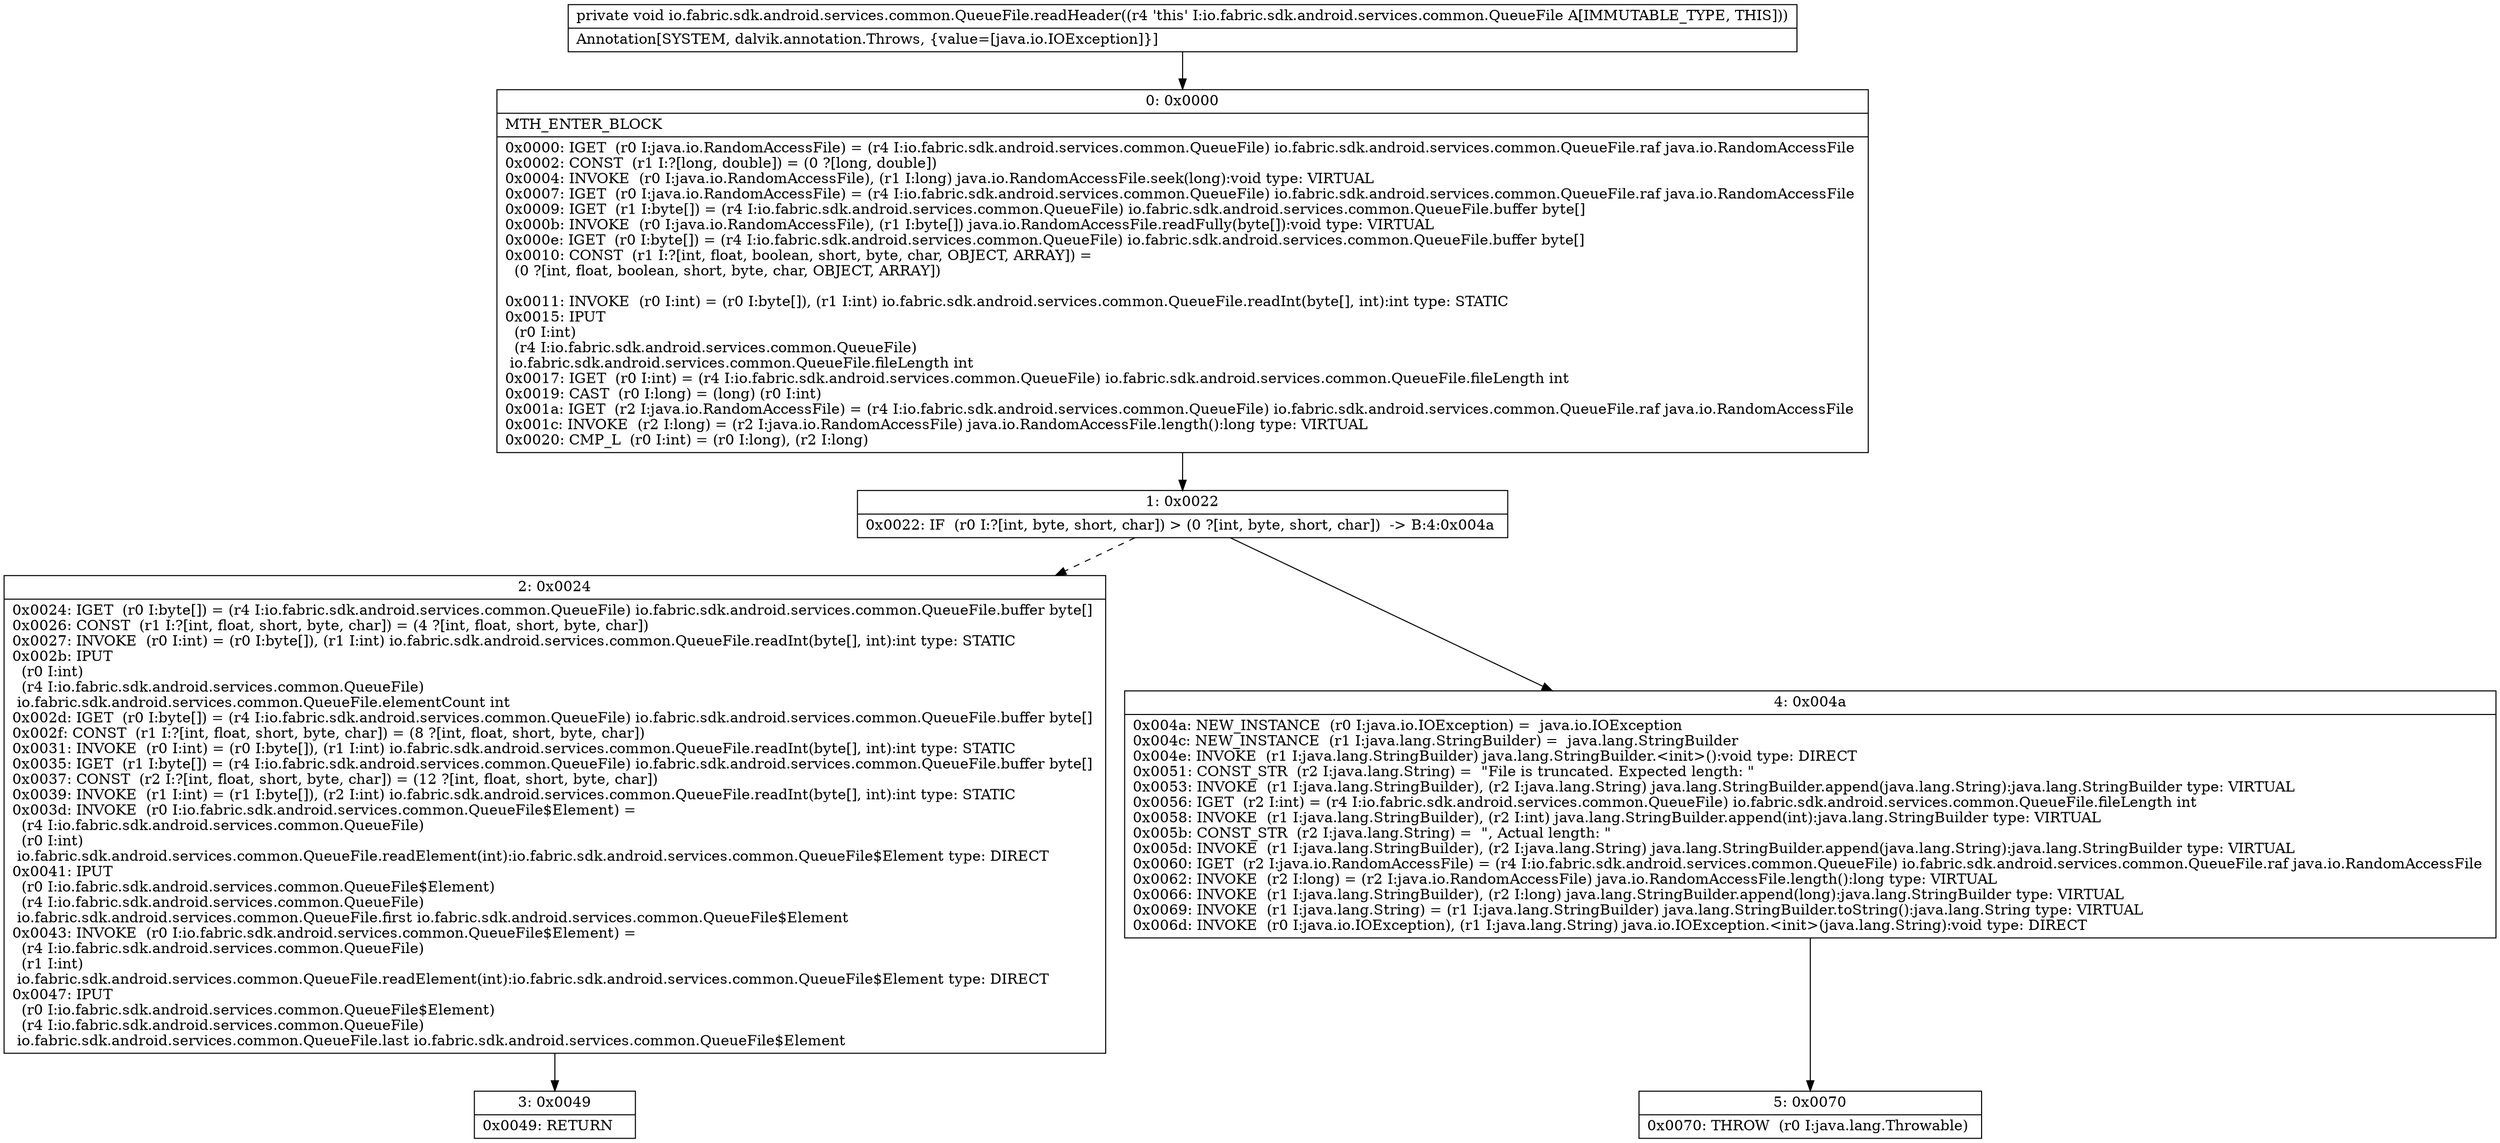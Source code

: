 digraph "CFG forio.fabric.sdk.android.services.common.QueueFile.readHeader()V" {
Node_0 [shape=record,label="{0\:\ 0x0000|MTH_ENTER_BLOCK\l|0x0000: IGET  (r0 I:java.io.RandomAccessFile) = (r4 I:io.fabric.sdk.android.services.common.QueueFile) io.fabric.sdk.android.services.common.QueueFile.raf java.io.RandomAccessFile \l0x0002: CONST  (r1 I:?[long, double]) = (0 ?[long, double]) \l0x0004: INVOKE  (r0 I:java.io.RandomAccessFile), (r1 I:long) java.io.RandomAccessFile.seek(long):void type: VIRTUAL \l0x0007: IGET  (r0 I:java.io.RandomAccessFile) = (r4 I:io.fabric.sdk.android.services.common.QueueFile) io.fabric.sdk.android.services.common.QueueFile.raf java.io.RandomAccessFile \l0x0009: IGET  (r1 I:byte[]) = (r4 I:io.fabric.sdk.android.services.common.QueueFile) io.fabric.sdk.android.services.common.QueueFile.buffer byte[] \l0x000b: INVOKE  (r0 I:java.io.RandomAccessFile), (r1 I:byte[]) java.io.RandomAccessFile.readFully(byte[]):void type: VIRTUAL \l0x000e: IGET  (r0 I:byte[]) = (r4 I:io.fabric.sdk.android.services.common.QueueFile) io.fabric.sdk.android.services.common.QueueFile.buffer byte[] \l0x0010: CONST  (r1 I:?[int, float, boolean, short, byte, char, OBJECT, ARRAY]) = \l  (0 ?[int, float, boolean, short, byte, char, OBJECT, ARRAY])\l \l0x0011: INVOKE  (r0 I:int) = (r0 I:byte[]), (r1 I:int) io.fabric.sdk.android.services.common.QueueFile.readInt(byte[], int):int type: STATIC \l0x0015: IPUT  \l  (r0 I:int)\l  (r4 I:io.fabric.sdk.android.services.common.QueueFile)\l io.fabric.sdk.android.services.common.QueueFile.fileLength int \l0x0017: IGET  (r0 I:int) = (r4 I:io.fabric.sdk.android.services.common.QueueFile) io.fabric.sdk.android.services.common.QueueFile.fileLength int \l0x0019: CAST  (r0 I:long) = (long) (r0 I:int) \l0x001a: IGET  (r2 I:java.io.RandomAccessFile) = (r4 I:io.fabric.sdk.android.services.common.QueueFile) io.fabric.sdk.android.services.common.QueueFile.raf java.io.RandomAccessFile \l0x001c: INVOKE  (r2 I:long) = (r2 I:java.io.RandomAccessFile) java.io.RandomAccessFile.length():long type: VIRTUAL \l0x0020: CMP_L  (r0 I:int) = (r0 I:long), (r2 I:long) \l}"];
Node_1 [shape=record,label="{1\:\ 0x0022|0x0022: IF  (r0 I:?[int, byte, short, char]) \> (0 ?[int, byte, short, char])  \-\> B:4:0x004a \l}"];
Node_2 [shape=record,label="{2\:\ 0x0024|0x0024: IGET  (r0 I:byte[]) = (r4 I:io.fabric.sdk.android.services.common.QueueFile) io.fabric.sdk.android.services.common.QueueFile.buffer byte[] \l0x0026: CONST  (r1 I:?[int, float, short, byte, char]) = (4 ?[int, float, short, byte, char]) \l0x0027: INVOKE  (r0 I:int) = (r0 I:byte[]), (r1 I:int) io.fabric.sdk.android.services.common.QueueFile.readInt(byte[], int):int type: STATIC \l0x002b: IPUT  \l  (r0 I:int)\l  (r4 I:io.fabric.sdk.android.services.common.QueueFile)\l io.fabric.sdk.android.services.common.QueueFile.elementCount int \l0x002d: IGET  (r0 I:byte[]) = (r4 I:io.fabric.sdk.android.services.common.QueueFile) io.fabric.sdk.android.services.common.QueueFile.buffer byte[] \l0x002f: CONST  (r1 I:?[int, float, short, byte, char]) = (8 ?[int, float, short, byte, char]) \l0x0031: INVOKE  (r0 I:int) = (r0 I:byte[]), (r1 I:int) io.fabric.sdk.android.services.common.QueueFile.readInt(byte[], int):int type: STATIC \l0x0035: IGET  (r1 I:byte[]) = (r4 I:io.fabric.sdk.android.services.common.QueueFile) io.fabric.sdk.android.services.common.QueueFile.buffer byte[] \l0x0037: CONST  (r2 I:?[int, float, short, byte, char]) = (12 ?[int, float, short, byte, char]) \l0x0039: INVOKE  (r1 I:int) = (r1 I:byte[]), (r2 I:int) io.fabric.sdk.android.services.common.QueueFile.readInt(byte[], int):int type: STATIC \l0x003d: INVOKE  (r0 I:io.fabric.sdk.android.services.common.QueueFile$Element) = \l  (r4 I:io.fabric.sdk.android.services.common.QueueFile)\l  (r0 I:int)\l io.fabric.sdk.android.services.common.QueueFile.readElement(int):io.fabric.sdk.android.services.common.QueueFile$Element type: DIRECT \l0x0041: IPUT  \l  (r0 I:io.fabric.sdk.android.services.common.QueueFile$Element)\l  (r4 I:io.fabric.sdk.android.services.common.QueueFile)\l io.fabric.sdk.android.services.common.QueueFile.first io.fabric.sdk.android.services.common.QueueFile$Element \l0x0043: INVOKE  (r0 I:io.fabric.sdk.android.services.common.QueueFile$Element) = \l  (r4 I:io.fabric.sdk.android.services.common.QueueFile)\l  (r1 I:int)\l io.fabric.sdk.android.services.common.QueueFile.readElement(int):io.fabric.sdk.android.services.common.QueueFile$Element type: DIRECT \l0x0047: IPUT  \l  (r0 I:io.fabric.sdk.android.services.common.QueueFile$Element)\l  (r4 I:io.fabric.sdk.android.services.common.QueueFile)\l io.fabric.sdk.android.services.common.QueueFile.last io.fabric.sdk.android.services.common.QueueFile$Element \l}"];
Node_3 [shape=record,label="{3\:\ 0x0049|0x0049: RETURN   \l}"];
Node_4 [shape=record,label="{4\:\ 0x004a|0x004a: NEW_INSTANCE  (r0 I:java.io.IOException) =  java.io.IOException \l0x004c: NEW_INSTANCE  (r1 I:java.lang.StringBuilder) =  java.lang.StringBuilder \l0x004e: INVOKE  (r1 I:java.lang.StringBuilder) java.lang.StringBuilder.\<init\>():void type: DIRECT \l0x0051: CONST_STR  (r2 I:java.lang.String) =  \"File is truncated. Expected length: \" \l0x0053: INVOKE  (r1 I:java.lang.StringBuilder), (r2 I:java.lang.String) java.lang.StringBuilder.append(java.lang.String):java.lang.StringBuilder type: VIRTUAL \l0x0056: IGET  (r2 I:int) = (r4 I:io.fabric.sdk.android.services.common.QueueFile) io.fabric.sdk.android.services.common.QueueFile.fileLength int \l0x0058: INVOKE  (r1 I:java.lang.StringBuilder), (r2 I:int) java.lang.StringBuilder.append(int):java.lang.StringBuilder type: VIRTUAL \l0x005b: CONST_STR  (r2 I:java.lang.String) =  \", Actual length: \" \l0x005d: INVOKE  (r1 I:java.lang.StringBuilder), (r2 I:java.lang.String) java.lang.StringBuilder.append(java.lang.String):java.lang.StringBuilder type: VIRTUAL \l0x0060: IGET  (r2 I:java.io.RandomAccessFile) = (r4 I:io.fabric.sdk.android.services.common.QueueFile) io.fabric.sdk.android.services.common.QueueFile.raf java.io.RandomAccessFile \l0x0062: INVOKE  (r2 I:long) = (r2 I:java.io.RandomAccessFile) java.io.RandomAccessFile.length():long type: VIRTUAL \l0x0066: INVOKE  (r1 I:java.lang.StringBuilder), (r2 I:long) java.lang.StringBuilder.append(long):java.lang.StringBuilder type: VIRTUAL \l0x0069: INVOKE  (r1 I:java.lang.String) = (r1 I:java.lang.StringBuilder) java.lang.StringBuilder.toString():java.lang.String type: VIRTUAL \l0x006d: INVOKE  (r0 I:java.io.IOException), (r1 I:java.lang.String) java.io.IOException.\<init\>(java.lang.String):void type: DIRECT \l}"];
Node_5 [shape=record,label="{5\:\ 0x0070|0x0070: THROW  (r0 I:java.lang.Throwable) \l}"];
MethodNode[shape=record,label="{private void io.fabric.sdk.android.services.common.QueueFile.readHeader((r4 'this' I:io.fabric.sdk.android.services.common.QueueFile A[IMMUTABLE_TYPE, THIS]))  | Annotation[SYSTEM, dalvik.annotation.Throws, \{value=[java.io.IOException]\}]\l}"];
MethodNode -> Node_0;
Node_0 -> Node_1;
Node_1 -> Node_2[style=dashed];
Node_1 -> Node_4;
Node_2 -> Node_3;
Node_4 -> Node_5;
}

